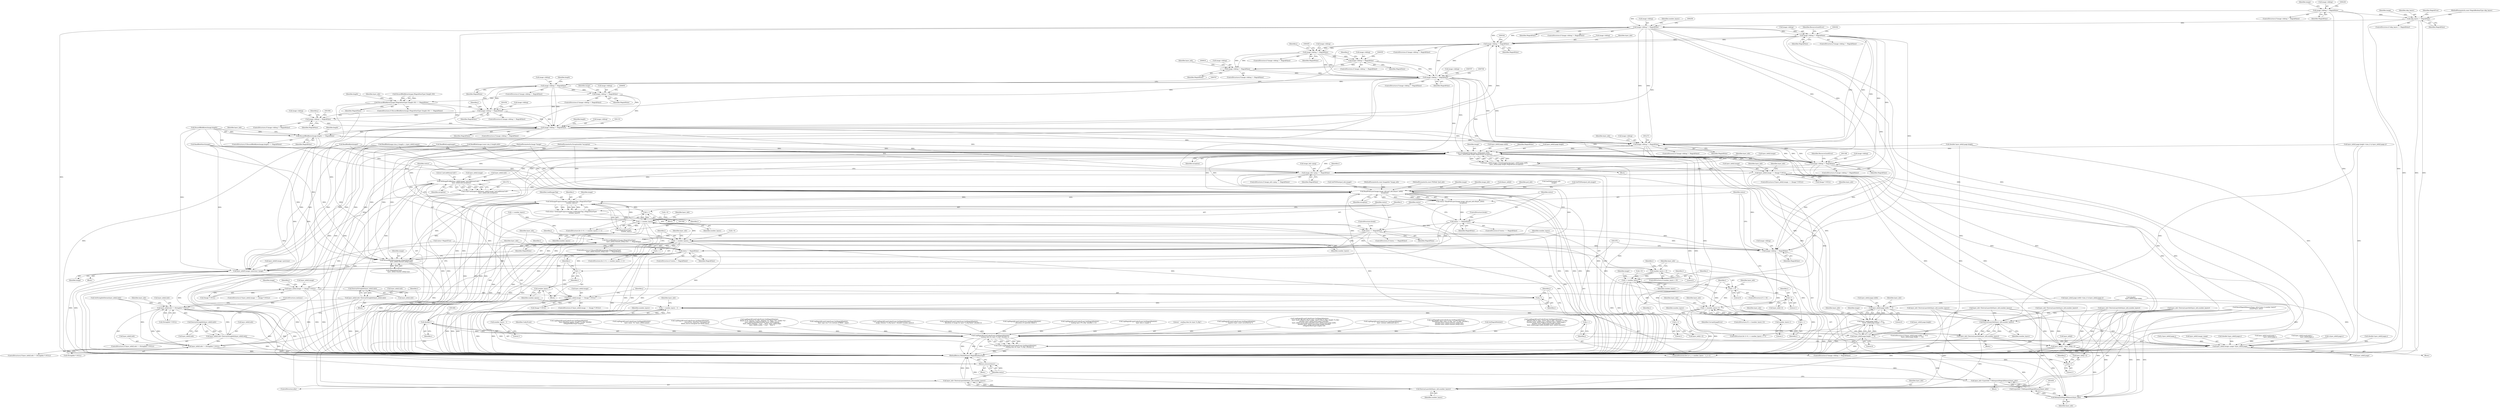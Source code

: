 digraph "0_ImageMagick_d4ec73f866a7c42a2e7f301fcd696e5cb7a7d3ab_1@pointer" {
"1000230" [label="(Call,image->debug != MagickFalse)"];
"1000247" [label="(Call,skip_layers != MagickFalse)"];
"1000253" [label="(Call,image->debug != MagickFalse)"];
"1000296" [label="(Call,image->debug != MagickFalse)"];
"1000338" [label="(Call,image->debug != MagickFalse)"];
"1000449" [label="(Call,image->debug != MagickFalse)"];
"1000549" [label="(Call,image->debug != MagickFalse)"];
"1000610" [label="(Call,image->debug != MagickFalse)"];
"1000701" [label="(Call,image->debug != MagickFalse)"];
"1000761" [label="(Call,image->debug != MagickFalse)"];
"1000949" [label="(Call,image->debug != MagickFalse)"];
"1001012" [label="(Call,DiscardBlobBytes(image,(MagickSizeType) (length-18)) == MagickFalse)"];
"1001048" [label="(Call,image->debug != MagickFalse)"];
"1001088" [label="(Call,image->debug != MagickFalse)"];
"1001145" [label="(Call,image->debug != MagickFalse)"];
"1001179" [label="(Call,DiscardBlobBytes(image,length) == MagickFalse)"];
"1001267" [label="(Call,image->debug != MagickFalse)"];
"1001307" [label="(Call,CloneImage(image,layer_info[i].page.width,\n          layer_info[i].page.height,MagickFalse,exception))"];
"1001247" [label="(Call,layer_info[i].page.width == 0)"];
"1001246" [label="(Call,(layer_info[i].page.width == 0) ||\n              (layer_info[i].page.height == 0))"];
"1001621" [label="(Call,layer_info[i].image->page=layer_info[i].page)"];
"1001256" [label="(Call,layer_info[i].page.height == 0)"];
"1001301" [label="(Call,layer_info[i].image=CloneImage(image,layer_info[i].page.width,\n          layer_info[i].page.height,MagickFalse,exception))"];
"1001326" [label="(Call,layer_info[i].image == (Image *) NULL)"];
"1001375" [label="(Call,SetImageProfile(layer_info[i].image,\"psd:additional-info\",\n              layer_info[i].info,exception))"];
"1001373" [label="(Call,(void) SetImageProfile(layer_info[i].image,\"psd:additional-info\",\n              layer_info[i].info,exception))"];
"1001394" [label="(Call,DestroyStringInfo(layer_info[i].info))"];
"1001388" [label="(Call,layer_info[i].info=DestroyStringInfo(layer_info[i].info))"];
"1001279" [label="(Call,layer_info[i].info != (StringInfo *) NULL)"];
"1001294" [label="(Call,DestroyStringInfo(layer_info[i].info))"];
"1001288" [label="(Call,layer_info[i].info=DestroyStringInfo(layer_info[i].info))"];
"1001363" [label="(Call,layer_info[i].info != (StringInfo *) NULL)"];
"1001418" [label="(Call,layer_info[i].image == (Image *) NULL)"];
"1001532" [label="(Call,layer_info[i].image == (Image *) NULL)"];
"1001488" [label="(Call,ReadPSDLayer(image,image_info,psd_info,&layer_info[i],\n              exception))"];
"1001486" [label="(Call,status=ReadPSDLayer(image,image_info,psd_info,&layer_info[i],\n              exception))"];
"1001498" [label="(Call,status == MagickFalse)"];
"1001512" [label="(Call,status == MagickFalse)"];
"1001443" [label="(Call,DiscardBlobBytes(image,(MagickSizeType)\n                      layer_info[i].channel_info[j].size) == MagickFalse)"];
"1001472" [label="(Call,image->debug != MagickFalse)"];
"1001517" [label="(Call,status != MagickFalse)"];
"1001664" [label="(Return,return(status);)"];
"1001504" [label="(Call,SetImageProgress(image,LoadImagesTag,i,(MagickSizeType)\n              number_layers))"];
"1001414" [label="(Call,i++)"];
"1001411" [label="(Call,i < number_layers)"];
"1001461" [label="(Call,DestroyLayerInfo(layer_info,number_layers))"];
"1001459" [label="(Call,layer_info=DestroyLayerInfo(layer_info,number_layers))"];
"1001553" [label="(Call,layer_info[j] = layer_info[j+1])"];
"1001656" [label="(Call,RelinquishMagickMemory(layer_info))"];
"1001654" [label="(Call,(LayerInfo *) RelinquishMagickMemory(layer_info))"];
"1001652" [label="(Call,layer_info=(LayerInfo *) RelinquishMagickMemory(layer_info))"];
"1001661" [label="(Call,DestroyLayerInfo(layer_info,number_layers))"];
"1001659" [label="(Call,layer_info=DestroyLayerInfo(layer_info,number_layers))"];
"1001483" [label="(Call,(double) i)"];
"1001479" [label="(Call,LogMagickEvent(CoderEvent,GetMagickModule(),\n                \"  reading data for layer %.20g\",(double) i))"];
"1001477" [label="(Call,(void) LogMagickEvent(CoderEvent,GetMagickModule(),\n                \"  reading data for layer %.20g\",(double) i))"];
"1001508" [label="(Call,(MagickSizeType)\n              number_layers)"];
"1001525" [label="(Call,i < number_layers)"];
"1001528" [label="(Call,i++)"];
"1001543" [label="(Call,j=i)"];
"1001546" [label="(Call,j < number_layers - 1)"];
"1001551" [label="(Call,j++)"];
"1001559" [label="(Call,j+1)"];
"1001548" [label="(Call,number_layers - 1)"];
"1001562" [label="(Call,number_layers--)"];
"1001564" [label="(Call,i--)"];
"1001567" [label="(Call,number_layers > 0)"];
"1001575" [label="(Call,i < number_layers)"];
"1001582" [label="(Call,i > 0)"];
"1001596" [label="(Call,i-1)"];
"1001601" [label="(Call,i < (number_layers-1))"];
"1001578" [label="(Call,i++)"];
"1001617" [label="(Call,i+1)"];
"1001603" [label="(Call,number_layers-1)"];
"1001444" [label="(Call,DiscardBlobBytes(image,(MagickSizeType)\n                      layer_info[i].channel_info[j].size))"];
"1001643" [label="(Call,layer_info[0].image->previous=image)"];
"1001502" [label="(Call,status=SetImageProgress(image,LoadImagesTag,i,(MagickSizeType)\n              number_layers))"];
"1001342" [label="(Call,image->debug != MagickFalse)"];
"1001401" [label="(Call,image_info->ping == MagickFalse)"];
"1001505" [label="(Identifier,image)"];
"1001600" [label="(ControlStructure,if (i < (number_layers-1)))"];
"1001610" [label="(Identifier,layer_info)"];
"1001543" [label="(Call,j=i)"];
"1001643" [label="(Call,layer_info[0].image->previous=image)"];
"1000448" [label="(ControlStructure,if (image->debug != MagickFalse))"];
"1001520" [label="(Block,)"];
"1001381" [label="(Literal,\"psd:additional-info\")"];
"1001149" [label="(Identifier,MagickFalse)"];
"1001481" [label="(Call,GetMagickModule())"];
"1001459" [label="(Call,layer_info=DestroyLayerInfo(layer_info,number_layers))"];
"1000614" [label="(Identifier,MagickFalse)"];
"1001301" [label="(Call,layer_info[i].image=CloneImage(image,layer_info[i].page.width,\n          layer_info[i].page.height,MagickFalse,exception))"];
"1000469" [label="(Call,(double) layer_info[i].page.y)"];
"1001047" [label="(ControlStructure,if (image->debug != MagickFalse))"];
"1001346" [label="(Identifier,MagickFalse)"];
"1001405" [label="(Identifier,MagickFalse)"];
"1001415" [label="(Identifier,i)"];
"1001180" [label="(Call,DiscardBlobBytes(image,length))"];
"1000702" [label="(Call,image->debug)"];
"1000300" [label="(Identifier,MagickFalse)"];
"1001308" [label="(Identifier,image)"];
"1000382" [label="(Call,layer_info[i].page.width=(size_t) (x-layer_info[i].page.x))"];
"1001542" [label="(ControlStructure,for (j=i; j < number_layers - 1; j++))"];
"1001087" [label="(ControlStructure,if (image->debug != MagickFalse))"];
"1001389" [label="(Call,layer_info[i].info)"];
"1001387" [label="(Identifier,exception)"];
"1001605" [label="(Literal,1)"];
"1001515" [label="(ControlStructure,break;)"];
"1001474" [label="(Identifier,image)"];
"1000456" [label="(Call,LogMagickEvent(CoderEvent,GetMagickModule(),\n            \"    offset(%.20g,%.20g), size(%.20g,%.20g), channels=%.20g\",\n            (double) layer_info[i].page.x,(double) layer_info[i].page.y,\n            (double) layer_info[i].page.height,(double)\n            layer_info[i].page.width,(double) layer_info[i].channels))"];
"1001629" [label="(Call,layer_info[i].page)"];
"1001479" [label="(Call,LogMagickEvent(CoderEvent,GetMagickModule(),\n                \"  reading data for layer %.20g\",(double) i))"];
"1001480" [label="(Identifier,CoderEvent)"];
"1001243" [label="(Identifier,i)"];
"1001295" [label="(Call,layer_info[i].info)"];
"1000411" [label="(Call,y-layer_info[i].page.y)"];
"1001652" [label="(Call,layer_info=(LayerInfo *) RelinquishMagickMemory(layer_info))"];
"1001598" [label="(Literal,1)"];
"1001282" [label="(Identifier,layer_info)"];
"1001442" [label="(ControlStructure,if (DiscardBlobBytes(image,(MagickSizeType)\n                      layer_info[i].channel_info[j].size) == MagickFalse))"];
"1001239" [label="(Call,i < number_layers)"];
"1000762" [label="(Call,image->debug)"];
"1001089" [label="(Call,image->debug)"];
"1001622" [label="(Call,layer_info[i].image->page)"];
"1001055" [label="(Call,LogMagickEvent(CoderEvent,GetMagickModule(),\n                    \"      layer blending ranges: length=%.20g\",(double)\n                    ((MagickOffsetType) length)))"];
"1001664" [label="(Return,return(status);)"];
"1000773" [label="(Identifier,length)"];
"1000115" [label="(MethodParameterIn,const MagickBooleanType skip_layers)"];
"1000622" [label="(Call,layer_info=DestroyLayerInfo(layer_info,number_layers))"];
"1001266" [label="(ControlStructure,if (image->debug != MagickFalse))"];
"1001666" [label="(MethodReturn,ModuleExport MagickBooleanType)"];
"1001445" [label="(Identifier,image)"];
"1000450" [label="(Call,image->debug)"];
"1001424" [label="(Call,(Image *) NULL)"];
"1001186" [label="(Identifier,layer_info)"];
"1001324" [label="(Identifier,exception)"];
"1000195" [label="(Call,GetPSDSize(psd_info,image))"];
"1001569" [label="(Literal,0)"];
"1000112" [label="(MethodParameterIn,Image *image)"];
"1001326" [label="(Call,layer_info[i].image == (Image *) NULL)"];
"1000218" [label="(Call,ReadBlobShort(image))"];
"1000453" [label="(Identifier,MagickFalse)"];
"1001594" [label="(Call,layer_info[i-1])"];
"1000253" [label="(Call,image->debug != MagickFalse)"];
"1001245" [label="(ControlStructure,if ((layer_info[i].page.width == 0) ||\n              (layer_info[i].page.height == 0)))"];
"1001513" [label="(Identifier,status)"];
"1000460" [label="(Call,(double) layer_info[i].page.x)"];
"1001517" [label="(Call,status != MagickFalse)"];
"1001518" [label="(Identifier,status)"];
"1001473" [label="(Call,image->debug)"];
"1000953" [label="(Identifier,MagickFalse)"];
"1001619" [label="(Literal,1)"];
"1001034" [label="(Identifier,length)"];
"1001304" [label="(Identifier,layer_info)"];
"1000760" [label="(ControlStructure,if (image->debug != MagickFalse))"];
"1000517" [label="(Identifier,j)"];
"1001279" [label="(Call,layer_info[i].info != (StringInfo *) NULL)"];
"1001271" [label="(Identifier,MagickFalse)"];
"1001430" [label="(Identifier,j)"];
"1001601" [label="(Call,i < (number_layers-1))"];
"1001023" [label="(Identifier,layer_info)"];
"1000113" [label="(MethodParameterIn,const ImageInfo *image_info)"];
"1000114" [label="(MethodParameterIn,const PSDInfo *psd_info)"];
"1001644" [label="(Call,layer_info[0].image->previous)"];
"1001288" [label="(Call,layer_info[i].info=DestroyStringInfo(layer_info[i].info))"];
"1001522" [label="(Call,i=0)"];
"1001656" [label="(Call,RelinquishMagickMemory(layer_info))"];
"1001285" [label="(Call,(StringInfo *) NULL)"];
"1001568" [label="(Identifier,number_layers)"];
"1000505" [label="(Identifier,j)"];
"1001577" [label="(Identifier,number_layers)"];
"1001221" [label="(Call,GetStringInfoDatum(layer_info[i].info))"];
"1001369" [label="(Call,(StringInfo *) NULL)"];
"1001575" [label="(Call,i < number_layers)"];
"1001658" [label="(ControlStructure,else)"];
"1000611" [label="(Call,image->debug)"];
"1001531" [label="(ControlStructure,if (layer_info[i].image == (Image *) NULL))"];
"1001463" [label="(Identifier,number_layers)"];
"1001654" [label="(Call,(LayerInfo *) RelinquishMagickMemory(layer_info))"];
"1000257" [label="(Identifier,MagickFalse)"];
"1001197" [label="(Identifier,length)"];
"1001309" [label="(Call,layer_info[i].page.width)"];
"1001152" [label="(Call,LogMagickEvent(CoderEvent,GetMagickModule(),\n                \"      layer name: %s\",layer_info[i].name))"];
"1000931" [label="(Call,layer_info[i].mask.page.x-\n                      layer_info[i].page.x)"];
"1001597" [label="(Identifier,i)"];
"1000229" [label="(ControlStructure,if (image->debug != MagickFalse))"];
"1001291" [label="(Identifier,layer_info)"];
"1001458" [label="(Block,)"];
"1001567" [label="(Call,number_layers > 0)"];
"1000254" [label="(Call,image->debug)"];
"1000550" [label="(Call,image->debug)"];
"1001504" [label="(Call,SetImageProgress(image,LoadImagesTag,i,(MagickSizeType)\n              number_layers))"];
"1001602" [label="(Identifier,i)"];
"1001511" [label="(ControlStructure,if (status == MagickFalse))"];
"1001049" [label="(Call,image->debug)"];
"1001440" [label="(Identifier,j)"];
"1001618" [label="(Identifier,i)"];
"1001541" [label="(Block,)"];
"1001584" [label="(Literal,0)"];
"1001483" [label="(Call,(double) i)"];
"1001498" [label="(Call,status == MagickFalse)"];
"1000549" [label="(Call,image->debug != MagickFalse)"];
"1001095" [label="(Call,LogMagickEvent(CoderEvent,GetMagickModule(),\n                      \"        source(%x), dest(%x)\",(unsigned int)\n                      blend_source,(unsigned int) blend_dest))"];
"1000449" [label="(Call,image->debug != MagickFalse)"];
"1001563" [label="(Identifier,number_layers)"];
"1001092" [label="(Identifier,MagickFalse)"];
"1001124" [label="(Call,ReadBlob(image,(size_t) length++,layer_info[i].name))"];
"1001506" [label="(Identifier,LoadImagesTag)"];
"1001657" [label="(Identifier,layer_info)"];
"1001486" [label="(Call,status=ReadPSDLayer(image,image_info,psd_info,&layer_info[i],\n              exception))"];
"1001472" [label="(Call,image->debug != MagickFalse)"];
"1001229" [label="(Call,ReadBlob(image,(const size_t) length,info))"];
"1000904" [label="(Call,layer_info[i].mask.page.y-\n                      layer_info[i].page.y)"];
"1001562" [label="(Call,number_layers--)"];
"1001337" [label="(Identifier,layer_info)"];
"1001179" [label="(Call,DiscardBlobBytes(image,length) == MagickFalse)"];
"1001014" [label="(Identifier,image)"];
"1001323" [label="(Identifier,MagickFalse)"];
"1001289" [label="(Call,layer_info[i].info)"];
"1001477" [label="(Call,(void) LogMagickEvent(CoderEvent,GetMagickModule(),\n                \"  reading data for layer %.20g\",(double) i))"];
"1000117" [label="(Block,)"];
"1001366" [label="(Identifier,layer_info)"];
"1000295" [label="(ControlStructure,if (image->debug != MagickFalse))"];
"1001364" [label="(Call,layer_info[i].info)"];
"1000201" [label="(Call,status=MagickTrue)"];
"1000708" [label="(Call,LogMagickEvent(CoderEvent,GetMagickModule(),\n            \"   blend=%.4s, opacity=%.20g, clipping=%s, flags=%d, visible=%s\",\n            layer_info[i].blendkey,(double) layer_info[i].opacity,\n            layer_info[i].clipping ? \"true\" : \"false\",layer_info[i].flags,\n            layer_info[i].visible ? \"true\" : \"false\"))"];
"1001510" [label="(Identifier,number_layers)"];
"1001503" [label="(Identifier,status)"];
"1000296" [label="(Call,image->debug != MagickFalse)"];
"1001571" [label="(ControlStructure,for (i=0; i < number_layers; i++))"];
"1001418" [label="(Call,layer_info[i].image == (Image *) NULL)"];
"1001621" [label="(Call,layer_info[i].image->page=layer_info[i].page)"];
"1001461" [label="(Call,DestroyLayerInfo(layer_info,number_layers))"];
"1001489" [label="(Identifier,image)"];
"1001247" [label="(Call,layer_info[i].page.width == 0)"];
"1001413" [label="(Identifier,number_layers)"];
"1001111" [label="(Call,ReadBlobByte(image))"];
"1001548" [label="(Call,number_layers - 1)"];
"1001066" [label="(Identifier,j)"];
"1001496" [label="(Identifier,exception)"];
"1001651" [label="(Identifier,image)"];
"1000751" [label="(Call,ReadBlobLong(image))"];
"1001411" [label="(Call,i < number_layers)"];
"1001329" [label="(Identifier,layer_info)"];
"1001419" [label="(Call,layer_info[i].image)"];
"1001391" [label="(Identifier,layer_info)"];
"1001446" [label="(Call,(MagickSizeType)\n                      layer_info[i].channel_info[j].size)"];
"1001465" [label="(Identifier,CorruptImageError)"];
"1001499" [label="(Identifier,status)"];
"1001011" [label="(ControlStructure,if (DiscardBlobBytes(image,(MagickSizeType) (length-18)) == MagickFalse))"];
"1001020" [label="(Identifier,MagickFalse)"];
"1001416" [label="(Block,)"];
"1001553" [label="(Call,layer_info[j] = layer_info[j+1])"];
"1000252" [label="(ControlStructure,if (image->debug != MagickFalse))"];
"1001048" [label="(Call,image->debug != MagickFalse)"];
"1001074" [label="(Identifier,j)"];
"1001661" [label="(Call,DestroyLayerInfo(layer_info,number_layers))"];
"1000610" [label="(Call,image->debug != MagickFalse)"];
"1001022" [label="(Call,layer_info=DestroyLayerInfo(layer_info,number_layers))"];
"1000255" [label="(Identifier,image)"];
"1001519" [label="(Identifier,MagickFalse)"];
"1000249" [label="(Identifier,MagickFalse)"];
"1000478" [label="(Call,(double) layer_info[i].page.height)"];
"1000392" [label="(Call,x-layer_info[i].page.x)"];
"1001341" [label="(ControlStructure,if (image->debug != MagickFalse))"];
"1001555" [label="(Identifier,layer_info)"];
"1000297" [label="(Call,image->debug)"];
"1001185" [label="(Call,layer_info=DestroyLayerInfo(layer_info,number_layers))"];
"1001604" [label="(Identifier,number_layers)"];
"1001388" [label="(Call,layer_info[i].info=DestroyStringInfo(layer_info[i].info))"];
"1001579" [label="(Identifier,i)"];
"1001617" [label="(Call,i+1)"];
"1001412" [label="(Identifier,i)"];
"1001443" [label="(Call,DiscardBlobBytes(image,(MagickSizeType)\n                      layer_info[i].channel_info[j].size) == MagickFalse)"];
"1000230" [label="(Call,image->debug != MagickFalse)"];
"1001516" [label="(ControlStructure,if (status != MagickFalse))"];
"1001395" [label="(Call,layer_info[i].info)"];
"1001400" [label="(ControlStructure,if (image_info->ping == MagickFalse))"];
"1001471" [label="(ControlStructure,if (image->debug != MagickFalse))"];
"1001559" [label="(Call,j+1)"];
"1001615" [label="(Call,layer_info[i+1])"];
"1001625" [label="(Identifier,layer_info)"];
"1001409" [label="(Identifier,i)"];
"1000243" [label="(Identifier,image)"];
"1001264" [label="(Literal,0)"];
"1001551" [label="(Call,j++)"];
"1001376" [label="(Call,layer_info[i].image)"];
"1001583" [label="(Identifier,i)"];
"1000339" [label="(Call,image->debug)"];
"1001507" [label="(Identifier,i)"];
"1001327" [label="(Call,layer_info[i].image)"];
"1000761" [label="(Call,image->debug != MagickFalse)"];
"1001533" [label="(Call,layer_info[i].image)"];
"1000617" [label="(Call,LogMagickEvent(CoderEvent,GetMagickModule(),\n                \"  layer type was %.4s instead of 8BIM\", type))"];
"1001528" [label="(Call,i++)"];
"1000260" [label="(Call,LogMagickEvent(CoderEvent,GetMagickModule(),\n          \"  image contains %.20g layers\",(double) number_layers))"];
"1001362" [label="(ControlStructure,if (layer_info[i].info != (StringInfo *) NULL))"];
"1001307" [label="(Call,CloneImage(image,layer_info[i].page.width,\n          layer_info[i].page.height,MagickFalse,exception))"];
"1001580" [label="(Block,)"];
"1001529" [label="(Identifier,i)"];
"1001401" [label="(Call,image_info->ping == MagickFalse)"];
"1001373" [label="(Call,(void) SetImageProfile(layer_info[i].image,\"psd:additional-info\",\n              layer_info[i].info,exception))"];
"1001549" [label="(Identifier,number_layers)"];
"1001460" [label="(Identifier,layer_info)"];
"1001300" [label="(ControlStructure,continue;)"];
"1000342" [label="(Identifier,MagickFalse)"];
"1000231" [label="(Call,image->debug)"];
"1000948" [label="(ControlStructure,if (image->debug != MagickFalse))"];
"1001490" [label="(Identifier,image_info)"];
"1001255" [label="(Literal,0)"];
"1001554" [label="(Call,layer_info[j])"];
"1001492" [label="(Call,&layer_info[i])"];
"1000609" [label="(ControlStructure,if (image->debug != MagickFalse))"];
"1001491" [label="(Identifier,psd_info)"];
"1001573" [label="(Identifier,i)"];
"1001538" [label="(Call,(Image *) NULL)"];
"1000553" [label="(Identifier,MagickFalse)"];
"1001550" [label="(Literal,1)"];
"1000545" [label="(Call,GetPSDSize(psd_info,\n            image))"];
"1001547" [label="(Identifier,j)"];
"1001659" [label="(Call,layer_info=DestroyLayerInfo(layer_info,number_layers))"];
"1001532" [label="(Call,layer_info[i].image == (Image *) NULL)"];
"1001402" [label="(Call,image_info->ping)"];
"1001497" [label="(ControlStructure,if (status == MagickFalse))"];
"1001444" [label="(Call,DiscardBlobBytes(image,(MagickSizeType)\n                      layer_info[i].channel_info[j].size))"];
"1001164" [label="(Identifier,length)"];
"1001576" [label="(Identifier,i)"];
"1001294" [label="(Call,DestroyStringInfo(layer_info[i].info))"];
"1001336" [label="(Call,layer_info=DestroyLayerInfo(layer_info,number_layers))"];
"1000248" [label="(Identifier,skip_layers)"];
"1001183" [label="(Identifier,MagickFalse)"];
"1001603" [label="(Call,number_layers-1)"];
"1000269" [label="(Identifier,number_layers)"];
"1001570" [label="(Block,)"];
"1000765" [label="(Identifier,MagickFalse)"];
"1000623" [label="(Identifier,layer_info)"];
"1001280" [label="(Call,layer_info[i].info)"];
"1001417" [label="(ControlStructure,if (layer_info[i].image == (Image *) NULL))"];
"1001414" [label="(Call,i++)"];
"1000701" [label="(Call,image->debug != MagickFalse)"];
"1001178" [label="(ControlStructure,if (DiscardBlobBytes(image,length) == MagickFalse))"];
"1001560" [label="(Identifier,j)"];
"1001508" [label="(Call,(MagickSizeType)\n              number_layers)"];
"1001349" [label="(Call,LogMagickEvent(CoderEvent,GetMagickModule(),\n                \"  allocation of image for layer %.20g failed\",(double) i))"];
"1001564" [label="(Call,i--)"];
"1000308" [label="(Identifier,ResourceLimitError)"];
"1000548" [label="(ControlStructure,if (image->debug != MagickFalse))"];
"1001316" [label="(Call,layer_info[i].page.height)"];
"1001572" [label="(Call,i=0)"];
"1001552" [label="(Identifier,j)"];
"1001525" [label="(Call,i < number_layers)"];
"1001557" [label="(Call,layer_info[j+1])"];
"1001278" [label="(ControlStructure,if (layer_info[i].info != (StringInfo *) NULL))"];
"1001565" [label="(Identifier,i)"];
"1000116" [label="(MethodParameterIn,ExceptionInfo *exception)"];
"1001363" [label="(Call,layer_info[i].info != (StringInfo *) NULL)"];
"1000303" [label="(Call,LogMagickEvent(CoderEvent,GetMagickModule(),\n              \"  allocation of LayerInfo failed\"))"];
"1000950" [label="(Call,image->debug)"];
"1001527" [label="(Identifier,number_layers)"];
"1000437" [label="(Call,layer_info=DestroyLayerInfo(layer_info,number_layers))"];
"1001500" [label="(Identifier,MagickFalse)"];
"1001636" [label="(Identifier,image)"];
"1001589" [label="(Identifier,layer_info)"];
"1000345" [label="(Call,LogMagickEvent(CoderEvent,GetMagickModule(),\n            \"  reading layer #%.20g\",(double) i+1))"];
"1001274" [label="(Call,LogMagickEvent(CoderEvent,GetMagickModule(),\n                \"      layer data is empty\"))"];
"1001257" [label="(Call,layer_info[i].page.height)"];
"1001665" [label="(Identifier,status)"];
"1001582" [label="(Call,i > 0)"];
"1000487" [label="(Call,(double)\n            layer_info[i].page.width)"];
"1001523" [label="(Identifier,i)"];
"1001581" [label="(ControlStructure,if (i > 0))"];
"1001372" [label="(Block,)"];
"1001248" [label="(Call,layer_info[i].page.width)"];
"1001012" [label="(Call,DiscardBlobBytes(image,(MagickSizeType) (length-18)) == MagickFalse)"];
"1001342" [label="(Call,image->debug != MagickFalse)"];
"1001662" [label="(Identifier,layer_info)"];
"1001144" [label="(ControlStructure,if (image->debug != MagickFalse))"];
"1001535" [label="(Identifier,layer_info)"];
"1001407" [label="(ControlStructure,for (i=0; i < number_layers; i++))"];
"1001653" [label="(Identifier,layer_info)"];
"1001561" [label="(Literal,1)"];
"1001546" [label="(Call,j < number_layers - 1)"];
"1001462" [label="(Identifier,layer_info)"];
"1001521" [label="(ControlStructure,for (i=0; i < number_layers; i++))"];
"1001512" [label="(Call,status == MagickFalse)"];
"1001457" [label="(Identifier,MagickFalse)"];
"1001578" [label="(Call,i++)"];
"1001408" [label="(Call,i=0)"];
"1001596" [label="(Call,i-1)"];
"1001487" [label="(Identifier,status)"];
"1001482" [label="(Literal,\"  reading data for layer %.20g\")"];
"1001660" [label="(Identifier,layer_info)"];
"1001325" [label="(ControlStructure,if (layer_info[i].image == (Image *) NULL))"];
"1001544" [label="(Identifier,j)"];
"1000237" [label="(Call,LogMagickEvent(CoderEvent,GetMagickModule(),\n              \"  negative layer count corrected for\"))"];
"1001246" [label="(Call,(layer_info[i].page.width == 0) ||\n              (layer_info[i].page.height == 0))"];
"1001343" [label="(Call,image->debug)"];
"1001488" [label="(Call,ReadPSDLayer(image,image_info,psd_info,&layer_info[i],\n              exception))"];
"1000251" [label="(Identifier,MagickTrue)"];
"1000949" [label="(Call,image->debug != MagickFalse)"];
"1000401" [label="(Call,layer_info[i].page.height=(size_t) (y-layer_info[i].page.y))"];
"1001256" [label="(Call,layer_info[i].page.height == 0)"];
"1000128" [label="(Call,GetPSDSize(psd_info,image))"];
"1000315" [label="(Call,ResetMagickMemory(layer_info,0,(size_t) number_layers*\n        sizeof(*layer_info)))"];
"1001526" [label="(Identifier,i)"];
"1000247" [label="(Call,skip_layers != MagickFalse)"];
"1001663" [label="(Identifier,number_layers)"];
"1000358" [label="(Identifier,layer_info)"];
"1000338" [label="(Call,image->debug != MagickFalse)"];
"1001302" [label="(Call,layer_info[i].image)"];
"1000956" [label="(Call,LogMagickEvent(CoderEvent,GetMagickModule(),\n                    \"      layer mask: offset(%.20g,%.20g), size(%.20g,%.20g), length=%.20g\",\n                    (double) layer_info[i].mask.page.x,(double) \n                    layer_info[i].mask.page.y,(double) layer_info[i].mask.page.width,\n                    (double) layer_info[i].mask.page.height,(double)\n                    ((MagickOffsetType) length)-18))"];
"1001382" [label="(Call,layer_info[i].info)"];
"1001332" [label="(Call,(Image *) NULL)"];
"1001146" [label="(Call,image->debug)"];
"1001485" [label="(Identifier,i)"];
"1000700" [label="(ControlStructure,if (image->debug != MagickFalse))"];
"1001357" [label="(Identifier,ResourceLimitError)"];
"1000234" [label="(Identifier,MagickFalse)"];
"1000246" [label="(ControlStructure,if (skip_layers != MagickFalse))"];
"1001375" [label="(Call,SetImageProfile(layer_info[i].image,\"psd:additional-info\",\n              layer_info[i].info,exception))"];
"1000705" [label="(Identifier,MagickFalse)"];
"1001269" [label="(Identifier,image)"];
"1000768" [label="(Call,LogMagickEvent(CoderEvent,GetMagickModule(),\n                \"    layer contains additional info\"))"];
"1001394" [label="(Call,DestroyStringInfo(layer_info[i].info))"];
"1001260" [label="(Identifier,layer_info)"];
"1001013" [label="(Call,DiscardBlobBytes(image,(MagickSizeType) (length-18)))"];
"1001052" [label="(Identifier,MagickFalse)"];
"1000556" [label="(Call,LogMagickEvent(CoderEvent,GetMagickModule(),\n              \"    channel[%.20g]: type=%.20g, size=%.20g\",(double) j,\n              (double) layer_info[i].channel_info[j].type,\n              (double) layer_info[i].channel_info[j].size))"];
"1001088" [label="(Call,image->debug != MagickFalse)"];
"1001268" [label="(Call,image->debug)"];
"1001421" [label="(Identifier,layer_info)"];
"1001545" [label="(Identifier,i)"];
"1001267" [label="(Call,image->debug != MagickFalse)"];
"1000337" [label="(ControlStructure,if (image->debug != MagickFalse))"];
"1001501" [label="(ControlStructure,break;)"];
"1001145" [label="(Call,image->debug != MagickFalse)"];
"1001502" [label="(Call,status=SetImageProgress(image,LoadImagesTag,i,(MagickSizeType)\n              number_layers))"];
"1001514" [label="(Identifier,MagickFalse)"];
"1001566" [label="(ControlStructure,if (number_layers > 0))"];
"1001244" [label="(Block,)"];
"1001476" [label="(Identifier,MagickFalse)"];
"1000230" -> "1000229"  [label="AST: "];
"1000230" -> "1000234"  [label="CFG: "];
"1000231" -> "1000230"  [label="AST: "];
"1000234" -> "1000230"  [label="AST: "];
"1000236" -> "1000230"  [label="CFG: "];
"1000243" -> "1000230"  [label="CFG: "];
"1000230" -> "1001666"  [label="DDG: "];
"1000230" -> "1001666"  [label="DDG: "];
"1000230" -> "1000247"  [label="DDG: "];
"1000230" -> "1000253"  [label="DDG: "];
"1000247" -> "1000246"  [label="AST: "];
"1000247" -> "1000249"  [label="CFG: "];
"1000248" -> "1000247"  [label="AST: "];
"1000249" -> "1000247"  [label="AST: "];
"1000251" -> "1000247"  [label="CFG: "];
"1000255" -> "1000247"  [label="CFG: "];
"1000247" -> "1001666"  [label="DDG: "];
"1000247" -> "1001666"  [label="DDG: "];
"1000247" -> "1001666"  [label="DDG: "];
"1000115" -> "1000247"  [label="DDG: "];
"1000247" -> "1000253"  [label="DDG: "];
"1000253" -> "1000252"  [label="AST: "];
"1000253" -> "1000257"  [label="CFG: "];
"1000254" -> "1000253"  [label="AST: "];
"1000257" -> "1000253"  [label="AST: "];
"1000259" -> "1000253"  [label="CFG: "];
"1000269" -> "1000253"  [label="CFG: "];
"1000253" -> "1001666"  [label="DDG: "];
"1000253" -> "1001666"  [label="DDG: "];
"1000253" -> "1000296"  [label="DDG: "];
"1000253" -> "1000296"  [label="DDG: "];
"1000253" -> "1000338"  [label="DDG: "];
"1000253" -> "1000338"  [label="DDG: "];
"1000253" -> "1001267"  [label="DDG: "];
"1000253" -> "1001267"  [label="DDG: "];
"1000253" -> "1001307"  [label="DDG: "];
"1000253" -> "1001342"  [label="DDG: "];
"1000253" -> "1001401"  [label="DDG: "];
"1000253" -> "1001472"  [label="DDG: "];
"1000296" -> "1000295"  [label="AST: "];
"1000296" -> "1000300"  [label="CFG: "];
"1000297" -> "1000296"  [label="AST: "];
"1000300" -> "1000296"  [label="AST: "];
"1000302" -> "1000296"  [label="CFG: "];
"1000308" -> "1000296"  [label="CFG: "];
"1000296" -> "1001666"  [label="DDG: "];
"1000296" -> "1001666"  [label="DDG: "];
"1000296" -> "1000338"  [label="DDG: "];
"1000296" -> "1000338"  [label="DDG: "];
"1000296" -> "1001267"  [label="DDG: "];
"1000296" -> "1001267"  [label="DDG: "];
"1000296" -> "1001307"  [label="DDG: "];
"1000296" -> "1001342"  [label="DDG: "];
"1000296" -> "1001401"  [label="DDG: "];
"1000296" -> "1001472"  [label="DDG: "];
"1000338" -> "1000337"  [label="AST: "];
"1000338" -> "1000342"  [label="CFG: "];
"1000339" -> "1000338"  [label="AST: "];
"1000342" -> "1000338"  [label="AST: "];
"1000344" -> "1000338"  [label="CFG: "];
"1000358" -> "1000338"  [label="CFG: "];
"1001145" -> "1000338"  [label="DDG: "];
"1001145" -> "1000338"  [label="DDG: "];
"1000701" -> "1000338"  [label="DDG: "];
"1000701" -> "1000338"  [label="DDG: "];
"1001179" -> "1000338"  [label="DDG: "];
"1000338" -> "1000449"  [label="DDG: "];
"1000338" -> "1000449"  [label="DDG: "];
"1000449" -> "1000448"  [label="AST: "];
"1000449" -> "1000453"  [label="CFG: "];
"1000450" -> "1000449"  [label="AST: "];
"1000453" -> "1000449"  [label="AST: "];
"1000455" -> "1000449"  [label="CFG: "];
"1000505" -> "1000449"  [label="CFG: "];
"1000449" -> "1000549"  [label="DDG: "];
"1000449" -> "1000549"  [label="DDG: "];
"1000449" -> "1000610"  [label="DDG: "];
"1000449" -> "1000610"  [label="DDG: "];
"1000449" -> "1000701"  [label="DDG: "];
"1000449" -> "1000701"  [label="DDG: "];
"1000549" -> "1000548"  [label="AST: "];
"1000549" -> "1000553"  [label="CFG: "];
"1000550" -> "1000549"  [label="AST: "];
"1000553" -> "1000549"  [label="AST: "];
"1000555" -> "1000549"  [label="CFG: "];
"1000517" -> "1000549"  [label="CFG: "];
"1000549" -> "1000610"  [label="DDG: "];
"1000549" -> "1000610"  [label="DDG: "];
"1000549" -> "1000701"  [label="DDG: "];
"1000549" -> "1000701"  [label="DDG: "];
"1000610" -> "1000609"  [label="AST: "];
"1000610" -> "1000614"  [label="CFG: "];
"1000611" -> "1000610"  [label="AST: "];
"1000614" -> "1000610"  [label="AST: "];
"1000616" -> "1000610"  [label="CFG: "];
"1000623" -> "1000610"  [label="CFG: "];
"1000610" -> "1000701"  [label="DDG: "];
"1000610" -> "1000701"  [label="DDG: "];
"1000701" -> "1000700"  [label="AST: "];
"1000701" -> "1000705"  [label="CFG: "];
"1000702" -> "1000701"  [label="AST: "];
"1000705" -> "1000701"  [label="AST: "];
"1000707" -> "1000701"  [label="CFG: "];
"1000746" -> "1000701"  [label="CFG: "];
"1000701" -> "1001666"  [label="DDG: "];
"1000701" -> "1001666"  [label="DDG: "];
"1000701" -> "1000761"  [label="DDG: "];
"1000701" -> "1000761"  [label="DDG: "];
"1000701" -> "1001267"  [label="DDG: "];
"1000701" -> "1001267"  [label="DDG: "];
"1000701" -> "1001307"  [label="DDG: "];
"1000701" -> "1001342"  [label="DDG: "];
"1000701" -> "1001401"  [label="DDG: "];
"1000701" -> "1001472"  [label="DDG: "];
"1000761" -> "1000760"  [label="AST: "];
"1000761" -> "1000765"  [label="CFG: "];
"1000762" -> "1000761"  [label="AST: "];
"1000765" -> "1000761"  [label="AST: "];
"1000767" -> "1000761"  [label="CFG: "];
"1000773" -> "1000761"  [label="CFG: "];
"1000761" -> "1000949"  [label="DDG: "];
"1000761" -> "1000949"  [label="DDG: "];
"1000761" -> "1001048"  [label="DDG: "];
"1000761" -> "1001048"  [label="DDG: "];
"1000761" -> "1001145"  [label="DDG: "];
"1000761" -> "1001145"  [label="DDG: "];
"1000949" -> "1000948"  [label="AST: "];
"1000949" -> "1000953"  [label="CFG: "];
"1000950" -> "1000949"  [label="AST: "];
"1000953" -> "1000949"  [label="AST: "];
"1000955" -> "1000949"  [label="CFG: "];
"1001014" -> "1000949"  [label="CFG: "];
"1000949" -> "1001012"  [label="DDG: "];
"1000949" -> "1001048"  [label="DDG: "];
"1000949" -> "1001145"  [label="DDG: "];
"1001012" -> "1001011"  [label="AST: "];
"1001012" -> "1001020"  [label="CFG: "];
"1001013" -> "1001012"  [label="AST: "];
"1001020" -> "1001012"  [label="AST: "];
"1001023" -> "1001012"  [label="CFG: "];
"1001034" -> "1001012"  [label="CFG: "];
"1001012" -> "1001666"  [label="DDG: "];
"1001012" -> "1001666"  [label="DDG: "];
"1001013" -> "1001012"  [label="DDG: "];
"1001013" -> "1001012"  [label="DDG: "];
"1001012" -> "1001048"  [label="DDG: "];
"1001012" -> "1001145"  [label="DDG: "];
"1001048" -> "1001047"  [label="AST: "];
"1001048" -> "1001052"  [label="CFG: "];
"1001049" -> "1001048"  [label="AST: "];
"1001052" -> "1001048"  [label="AST: "];
"1001054" -> "1001048"  [label="CFG: "];
"1001066" -> "1001048"  [label="CFG: "];
"1001048" -> "1001088"  [label="DDG: "];
"1001048" -> "1001088"  [label="DDG: "];
"1001048" -> "1001145"  [label="DDG: "];
"1001048" -> "1001145"  [label="DDG: "];
"1001088" -> "1001087"  [label="AST: "];
"1001088" -> "1001092"  [label="CFG: "];
"1001089" -> "1001088"  [label="AST: "];
"1001092" -> "1001088"  [label="AST: "];
"1001094" -> "1001088"  [label="CFG: "];
"1001074" -> "1001088"  [label="CFG: "];
"1001088" -> "1001145"  [label="DDG: "];
"1001088" -> "1001145"  [label="DDG: "];
"1001145" -> "1001144"  [label="AST: "];
"1001145" -> "1001149"  [label="CFG: "];
"1001146" -> "1001145"  [label="AST: "];
"1001149" -> "1001145"  [label="AST: "];
"1001151" -> "1001145"  [label="CFG: "];
"1001164" -> "1001145"  [label="CFG: "];
"1001145" -> "1001666"  [label="DDG: "];
"1001145" -> "1001666"  [label="DDG: "];
"1001145" -> "1001179"  [label="DDG: "];
"1001145" -> "1001267"  [label="DDG: "];
"1001145" -> "1001267"  [label="DDG: "];
"1001145" -> "1001307"  [label="DDG: "];
"1001145" -> "1001342"  [label="DDG: "];
"1001145" -> "1001401"  [label="DDG: "];
"1001145" -> "1001472"  [label="DDG: "];
"1001179" -> "1001178"  [label="AST: "];
"1001179" -> "1001183"  [label="CFG: "];
"1001180" -> "1001179"  [label="AST: "];
"1001183" -> "1001179"  [label="AST: "];
"1001186" -> "1001179"  [label="CFG: "];
"1001197" -> "1001179"  [label="CFG: "];
"1001179" -> "1001666"  [label="DDG: "];
"1001179" -> "1001666"  [label="DDG: "];
"1001180" -> "1001179"  [label="DDG: "];
"1001180" -> "1001179"  [label="DDG: "];
"1001179" -> "1001267"  [label="DDG: "];
"1001179" -> "1001307"  [label="DDG: "];
"1001179" -> "1001401"  [label="DDG: "];
"1001267" -> "1001266"  [label="AST: "];
"1001267" -> "1001271"  [label="CFG: "];
"1001268" -> "1001267"  [label="AST: "];
"1001271" -> "1001267"  [label="AST: "];
"1001273" -> "1001267"  [label="CFG: "];
"1001282" -> "1001267"  [label="CFG: "];
"1001267" -> "1001666"  [label="DDG: "];
"1001267" -> "1001666"  [label="DDG: "];
"1001342" -> "1001267"  [label="DDG: "];
"1001342" -> "1001267"  [label="DDG: "];
"1001307" -> "1001267"  [label="DDG: "];
"1001267" -> "1001307"  [label="DDG: "];
"1001267" -> "1001342"  [label="DDG: "];
"1001267" -> "1001401"  [label="DDG: "];
"1001267" -> "1001472"  [label="DDG: "];
"1001307" -> "1001301"  [label="AST: "];
"1001307" -> "1001324"  [label="CFG: "];
"1001308" -> "1001307"  [label="AST: "];
"1001309" -> "1001307"  [label="AST: "];
"1001316" -> "1001307"  [label="AST: "];
"1001323" -> "1001307"  [label="AST: "];
"1001324" -> "1001307"  [label="AST: "];
"1001301" -> "1001307"  [label="CFG: "];
"1001307" -> "1001666"  [label="DDG: "];
"1001307" -> "1001666"  [label="DDG: "];
"1001307" -> "1001666"  [label="DDG: "];
"1001307" -> "1001666"  [label="DDG: "];
"1001307" -> "1001247"  [label="DDG: "];
"1001307" -> "1001256"  [label="DDG: "];
"1001307" -> "1001301"  [label="DDG: "];
"1001307" -> "1001301"  [label="DDG: "];
"1001307" -> "1001301"  [label="DDG: "];
"1001307" -> "1001301"  [label="DDG: "];
"1001307" -> "1001301"  [label="DDG: "];
"1000218" -> "1001307"  [label="DDG: "];
"1001229" -> "1001307"  [label="DDG: "];
"1000751" -> "1001307"  [label="DDG: "];
"1001124" -> "1001307"  [label="DDG: "];
"1001111" -> "1001307"  [label="DDG: "];
"1001180" -> "1001307"  [label="DDG: "];
"1000112" -> "1001307"  [label="DDG: "];
"1001247" -> "1001307"  [label="DDG: "];
"1001256" -> "1001307"  [label="DDG: "];
"1000401" -> "1001307"  [label="DDG: "];
"1000478" -> "1001307"  [label="DDG: "];
"1001342" -> "1001307"  [label="DDG: "];
"1001375" -> "1001307"  [label="DDG: "];
"1000116" -> "1001307"  [label="DDG: "];
"1001307" -> "1001342"  [label="DDG: "];
"1001307" -> "1001375"  [label="DDG: "];
"1001307" -> "1001401"  [label="DDG: "];
"1001307" -> "1001444"  [label="DDG: "];
"1001307" -> "1001488"  [label="DDG: "];
"1001307" -> "1001488"  [label="DDG: "];
"1001307" -> "1001621"  [label="DDG: "];
"1001307" -> "1001621"  [label="DDG: "];
"1001307" -> "1001643"  [label="DDG: "];
"1001247" -> "1001246"  [label="AST: "];
"1001247" -> "1001255"  [label="CFG: "];
"1001248" -> "1001247"  [label="AST: "];
"1001255" -> "1001247"  [label="AST: "];
"1001260" -> "1001247"  [label="CFG: "];
"1001246" -> "1001247"  [label="CFG: "];
"1001247" -> "1001666"  [label="DDG: "];
"1001247" -> "1001246"  [label="DDG: "];
"1001247" -> "1001246"  [label="DDG: "];
"1000382" -> "1001247"  [label="DDG: "];
"1000487" -> "1001247"  [label="DDG: "];
"1001247" -> "1001621"  [label="DDG: "];
"1001246" -> "1001245"  [label="AST: "];
"1001246" -> "1001256"  [label="CFG: "];
"1001256" -> "1001246"  [label="AST: "];
"1001269" -> "1001246"  [label="CFG: "];
"1001304" -> "1001246"  [label="CFG: "];
"1001246" -> "1001666"  [label="DDG: "];
"1001246" -> "1001666"  [label="DDG: "];
"1001246" -> "1001666"  [label="DDG: "];
"1001256" -> "1001246"  [label="DDG: "];
"1001256" -> "1001246"  [label="DDG: "];
"1001621" -> "1001580"  [label="AST: "];
"1001621" -> "1001629"  [label="CFG: "];
"1001622" -> "1001621"  [label="AST: "];
"1001629" -> "1001621"  [label="AST: "];
"1001579" -> "1001621"  [label="CFG: "];
"1001621" -> "1001666"  [label="DDG: "];
"1001621" -> "1001666"  [label="DDG: "];
"1000392" -> "1001621"  [label="DDG: "];
"1000382" -> "1001621"  [label="DDG: "];
"1000487" -> "1001621"  [label="DDG: "];
"1001256" -> "1001621"  [label="DDG: "];
"1000401" -> "1001621"  [label="DDG: "];
"1000460" -> "1001621"  [label="DDG: "];
"1000904" -> "1001621"  [label="DDG: "];
"1000931" -> "1001621"  [label="DDG: "];
"1000411" -> "1001621"  [label="DDG: "];
"1000478" -> "1001621"  [label="DDG: "];
"1000469" -> "1001621"  [label="DDG: "];
"1001256" -> "1001264"  [label="CFG: "];
"1001257" -> "1001256"  [label="AST: "];
"1001264" -> "1001256"  [label="AST: "];
"1001256" -> "1001666"  [label="DDG: "];
"1000401" -> "1001256"  [label="DDG: "];
"1000478" -> "1001256"  [label="DDG: "];
"1001301" -> "1001244"  [label="AST: "];
"1001302" -> "1001301"  [label="AST: "];
"1001329" -> "1001301"  [label="CFG: "];
"1001301" -> "1001666"  [label="DDG: "];
"1001301" -> "1001326"  [label="DDG: "];
"1001326" -> "1001325"  [label="AST: "];
"1001326" -> "1001332"  [label="CFG: "];
"1001327" -> "1001326"  [label="AST: "];
"1001332" -> "1001326"  [label="AST: "];
"1001337" -> "1001326"  [label="CFG: "];
"1001366" -> "1001326"  [label="CFG: "];
"1001326" -> "1001666"  [label="DDG: "];
"1001326" -> "1001666"  [label="DDG: "];
"1001326" -> "1001666"  [label="DDG: "];
"1001332" -> "1001326"  [label="DDG: "];
"1001326" -> "1001375"  [label="DDG: "];
"1001326" -> "1001418"  [label="DDG: "];
"1001326" -> "1001532"  [label="DDG: "];
"1001375" -> "1001373"  [label="AST: "];
"1001375" -> "1001387"  [label="CFG: "];
"1001376" -> "1001375"  [label="AST: "];
"1001381" -> "1001375"  [label="AST: "];
"1001382" -> "1001375"  [label="AST: "];
"1001387" -> "1001375"  [label="AST: "];
"1001373" -> "1001375"  [label="CFG: "];
"1001375" -> "1001666"  [label="DDG: "];
"1001375" -> "1001666"  [label="DDG: "];
"1001375" -> "1001373"  [label="DDG: "];
"1001375" -> "1001373"  [label="DDG: "];
"1001375" -> "1001373"  [label="DDG: "];
"1001375" -> "1001373"  [label="DDG: "];
"1001363" -> "1001375"  [label="DDG: "];
"1000116" -> "1001375"  [label="DDG: "];
"1001375" -> "1001394"  [label="DDG: "];
"1001375" -> "1001418"  [label="DDG: "];
"1001375" -> "1001488"  [label="DDG: "];
"1001375" -> "1001532"  [label="DDG: "];
"1001373" -> "1001372"  [label="AST: "];
"1001374" -> "1001373"  [label="AST: "];
"1001391" -> "1001373"  [label="CFG: "];
"1001373" -> "1001666"  [label="DDG: "];
"1001373" -> "1001666"  [label="DDG: "];
"1001394" -> "1001388"  [label="AST: "];
"1001394" -> "1001395"  [label="CFG: "];
"1001395" -> "1001394"  [label="AST: "];
"1001388" -> "1001394"  [label="CFG: "];
"1001394" -> "1001388"  [label="DDG: "];
"1001388" -> "1001372"  [label="AST: "];
"1001389" -> "1001388"  [label="AST: "];
"1001243" -> "1001388"  [label="CFG: "];
"1001388" -> "1001666"  [label="DDG: "];
"1001388" -> "1001666"  [label="DDG: "];
"1001388" -> "1001279"  [label="DDG: "];
"1001388" -> "1001363"  [label="DDG: "];
"1001279" -> "1001278"  [label="AST: "];
"1001279" -> "1001285"  [label="CFG: "];
"1001280" -> "1001279"  [label="AST: "];
"1001285" -> "1001279"  [label="AST: "];
"1001291" -> "1001279"  [label="CFG: "];
"1001300" -> "1001279"  [label="CFG: "];
"1001279" -> "1001666"  [label="DDG: "];
"1001279" -> "1001666"  [label="DDG: "];
"1001279" -> "1001666"  [label="DDG: "];
"1001363" -> "1001279"  [label="DDG: "];
"1001288" -> "1001279"  [label="DDG: "];
"1001221" -> "1001279"  [label="DDG: "];
"1001285" -> "1001279"  [label="DDG: "];
"1001279" -> "1001294"  [label="DDG: "];
"1001279" -> "1001363"  [label="DDG: "];
"1001294" -> "1001288"  [label="AST: "];
"1001294" -> "1001295"  [label="CFG: "];
"1001295" -> "1001294"  [label="AST: "];
"1001288" -> "1001294"  [label="CFG: "];
"1001294" -> "1001288"  [label="DDG: "];
"1001288" -> "1001278"  [label="AST: "];
"1001289" -> "1001288"  [label="AST: "];
"1001300" -> "1001288"  [label="CFG: "];
"1001288" -> "1001666"  [label="DDG: "];
"1001288" -> "1001666"  [label="DDG: "];
"1001288" -> "1001363"  [label="DDG: "];
"1001363" -> "1001362"  [label="AST: "];
"1001363" -> "1001369"  [label="CFG: "];
"1001364" -> "1001363"  [label="AST: "];
"1001369" -> "1001363"  [label="AST: "];
"1001374" -> "1001363"  [label="CFG: "];
"1001243" -> "1001363"  [label="CFG: "];
"1001363" -> "1001666"  [label="DDG: "];
"1001363" -> "1001666"  [label="DDG: "];
"1001363" -> "1001666"  [label="DDG: "];
"1001221" -> "1001363"  [label="DDG: "];
"1001369" -> "1001363"  [label="DDG: "];
"1001418" -> "1001417"  [label="AST: "];
"1001418" -> "1001424"  [label="CFG: "];
"1001419" -> "1001418"  [label="AST: "];
"1001424" -> "1001418"  [label="AST: "];
"1001430" -> "1001418"  [label="CFG: "];
"1001474" -> "1001418"  [label="CFG: "];
"1001418" -> "1001666"  [label="DDG: "];
"1001418" -> "1001666"  [label="DDG: "];
"1001418" -> "1001666"  [label="DDG: "];
"1001424" -> "1001418"  [label="DDG: "];
"1001418" -> "1001532"  [label="DDG: "];
"1001532" -> "1001531"  [label="AST: "];
"1001532" -> "1001538"  [label="CFG: "];
"1001533" -> "1001532"  [label="AST: "];
"1001538" -> "1001532"  [label="AST: "];
"1001544" -> "1001532"  [label="CFG: "];
"1001529" -> "1001532"  [label="CFG: "];
"1001532" -> "1001666"  [label="DDG: "];
"1001532" -> "1001666"  [label="DDG: "];
"1001532" -> "1001666"  [label="DDG: "];
"1001538" -> "1001532"  [label="DDG: "];
"1001488" -> "1001486"  [label="AST: "];
"1001488" -> "1001496"  [label="CFG: "];
"1001489" -> "1001488"  [label="AST: "];
"1001490" -> "1001488"  [label="AST: "];
"1001491" -> "1001488"  [label="AST: "];
"1001492" -> "1001488"  [label="AST: "];
"1001496" -> "1001488"  [label="AST: "];
"1001486" -> "1001488"  [label="CFG: "];
"1001488" -> "1001666"  [label="DDG: "];
"1001488" -> "1001666"  [label="DDG: "];
"1001488" -> "1001666"  [label="DDG: "];
"1001488" -> "1001666"  [label="DDG: "];
"1001488" -> "1001666"  [label="DDG: "];
"1001488" -> "1001486"  [label="DDG: "];
"1001488" -> "1001486"  [label="DDG: "];
"1001488" -> "1001486"  [label="DDG: "];
"1001488" -> "1001486"  [label="DDG: "];
"1001488" -> "1001486"  [label="DDG: "];
"1000218" -> "1001488"  [label="DDG: "];
"1001229" -> "1001488"  [label="DDG: "];
"1001444" -> "1001488"  [label="DDG: "];
"1001124" -> "1001488"  [label="DDG: "];
"1001111" -> "1001488"  [label="DDG: "];
"1001180" -> "1001488"  [label="DDG: "];
"1001504" -> "1001488"  [label="DDG: "];
"1000751" -> "1001488"  [label="DDG: "];
"1000112" -> "1001488"  [label="DDG: "];
"1000113" -> "1001488"  [label="DDG: "];
"1000545" -> "1001488"  [label="DDG: "];
"1000128" -> "1001488"  [label="DDG: "];
"1000195" -> "1001488"  [label="DDG: "];
"1000114" -> "1001488"  [label="DDG: "];
"1000116" -> "1001488"  [label="DDG: "];
"1001488" -> "1001504"  [label="DDG: "];
"1001488" -> "1001643"  [label="DDG: "];
"1001486" -> "1001416"  [label="AST: "];
"1001487" -> "1001486"  [label="AST: "];
"1001499" -> "1001486"  [label="CFG: "];
"1001486" -> "1001666"  [label="DDG: "];
"1001486" -> "1001498"  [label="DDG: "];
"1001498" -> "1001497"  [label="AST: "];
"1001498" -> "1001500"  [label="CFG: "];
"1001499" -> "1001498"  [label="AST: "];
"1001500" -> "1001498"  [label="AST: "];
"1001501" -> "1001498"  [label="CFG: "];
"1001503" -> "1001498"  [label="CFG: "];
"1001498" -> "1001666"  [label="DDG: "];
"1001472" -> "1001498"  [label="DDG: "];
"1001498" -> "1001512"  [label="DDG: "];
"1001498" -> "1001517"  [label="DDG: "];
"1001498" -> "1001517"  [label="DDG: "];
"1001512" -> "1001511"  [label="AST: "];
"1001512" -> "1001514"  [label="CFG: "];
"1001513" -> "1001512"  [label="AST: "];
"1001514" -> "1001512"  [label="AST: "];
"1001515" -> "1001512"  [label="CFG: "];
"1001415" -> "1001512"  [label="CFG: "];
"1001512" -> "1001666"  [label="DDG: "];
"1001512" -> "1001443"  [label="DDG: "];
"1001512" -> "1001472"  [label="DDG: "];
"1001502" -> "1001512"  [label="DDG: "];
"1001512" -> "1001517"  [label="DDG: "];
"1001512" -> "1001517"  [label="DDG: "];
"1001443" -> "1001442"  [label="AST: "];
"1001443" -> "1001457"  [label="CFG: "];
"1001444" -> "1001443"  [label="AST: "];
"1001457" -> "1001443"  [label="AST: "];
"1001460" -> "1001443"  [label="CFG: "];
"1001440" -> "1001443"  [label="CFG: "];
"1001443" -> "1001666"  [label="DDG: "];
"1001443" -> "1001666"  [label="DDG: "];
"1001444" -> "1001443"  [label="DDG: "];
"1001444" -> "1001443"  [label="DDG: "];
"1001401" -> "1001443"  [label="DDG: "];
"1001443" -> "1001472"  [label="DDG: "];
"1001443" -> "1001517"  [label="DDG: "];
"1001472" -> "1001471"  [label="AST: "];
"1001472" -> "1001476"  [label="CFG: "];
"1001473" -> "1001472"  [label="AST: "];
"1001476" -> "1001472"  [label="AST: "];
"1001478" -> "1001472"  [label="CFG: "];
"1001487" -> "1001472"  [label="CFG: "];
"1001472" -> "1001666"  [label="DDG: "];
"1001472" -> "1001666"  [label="DDG: "];
"1001342" -> "1001472"  [label="DDG: "];
"1001401" -> "1001472"  [label="DDG: "];
"1001517" -> "1001516"  [label="AST: "];
"1001517" -> "1001519"  [label="CFG: "];
"1001518" -> "1001517"  [label="AST: "];
"1001519" -> "1001517"  [label="AST: "];
"1001523" -> "1001517"  [label="CFG: "];
"1001660" -> "1001517"  [label="CFG: "];
"1001517" -> "1001666"  [label="DDG: "];
"1001517" -> "1001666"  [label="DDG: "];
"1001517" -> "1001666"  [label="DDG: "];
"1000201" -> "1001517"  [label="DDG: "];
"1001401" -> "1001517"  [label="DDG: "];
"1001517" -> "1001664"  [label="DDG: "];
"1001664" -> "1000117"  [label="AST: "];
"1001664" -> "1001665"  [label="CFG: "];
"1001665" -> "1001664"  [label="AST: "];
"1001666" -> "1001664"  [label="CFG: "];
"1001664" -> "1001666"  [label="DDG: "];
"1001665" -> "1001664"  [label="DDG: "];
"1000201" -> "1001664"  [label="DDG: "];
"1001504" -> "1001502"  [label="AST: "];
"1001504" -> "1001508"  [label="CFG: "];
"1001505" -> "1001504"  [label="AST: "];
"1001506" -> "1001504"  [label="AST: "];
"1001507" -> "1001504"  [label="AST: "];
"1001508" -> "1001504"  [label="AST: "];
"1001502" -> "1001504"  [label="CFG: "];
"1001504" -> "1001666"  [label="DDG: "];
"1001504" -> "1001666"  [label="DDG: "];
"1001504" -> "1001666"  [label="DDG: "];
"1001504" -> "1001666"  [label="DDG: "];
"1001504" -> "1001414"  [label="DDG: "];
"1001504" -> "1001444"  [label="DDG: "];
"1001504" -> "1001502"  [label="DDG: "];
"1001504" -> "1001502"  [label="DDG: "];
"1001504" -> "1001502"  [label="DDG: "];
"1001504" -> "1001502"  [label="DDG: "];
"1000112" -> "1001504"  [label="DDG: "];
"1001411" -> "1001504"  [label="DDG: "];
"1001483" -> "1001504"  [label="DDG: "];
"1001508" -> "1001504"  [label="DDG: "];
"1001504" -> "1001643"  [label="DDG: "];
"1001414" -> "1001407"  [label="AST: "];
"1001414" -> "1001415"  [label="CFG: "];
"1001415" -> "1001414"  [label="AST: "];
"1001412" -> "1001414"  [label="CFG: "];
"1001414" -> "1001411"  [label="DDG: "];
"1001411" -> "1001414"  [label="DDG: "];
"1001411" -> "1001407"  [label="AST: "];
"1001411" -> "1001413"  [label="CFG: "];
"1001412" -> "1001411"  [label="AST: "];
"1001413" -> "1001411"  [label="AST: "];
"1001421" -> "1001411"  [label="CFG: "];
"1001518" -> "1001411"  [label="CFG: "];
"1001411" -> "1001666"  [label="DDG: "];
"1001411" -> "1001666"  [label="DDG: "];
"1001408" -> "1001411"  [label="DDG: "];
"1001461" -> "1001411"  [label="DDG: "];
"1001508" -> "1001411"  [label="DDG: "];
"1001239" -> "1001411"  [label="DDG: "];
"1001411" -> "1001461"  [label="DDG: "];
"1001411" -> "1001483"  [label="DDG: "];
"1001411" -> "1001508"  [label="DDG: "];
"1001411" -> "1001525"  [label="DDG: "];
"1001411" -> "1001661"  [label="DDG: "];
"1001461" -> "1001459"  [label="AST: "];
"1001461" -> "1001463"  [label="CFG: "];
"1001462" -> "1001461"  [label="AST: "];
"1001463" -> "1001461"  [label="AST: "];
"1001459" -> "1001461"  [label="CFG: "];
"1001461" -> "1001459"  [label="DDG: "];
"1001461" -> "1001459"  [label="DDG: "];
"1001185" -> "1001461"  [label="DDG: "];
"1001336" -> "1001461"  [label="DDG: "];
"1000315" -> "1001461"  [label="DDG: "];
"1000437" -> "1001461"  [label="DDG: "];
"1001022" -> "1001461"  [label="DDG: "];
"1001459" -> "1001461"  [label="DDG: "];
"1000622" -> "1001461"  [label="DDG: "];
"1001459" -> "1001458"  [label="AST: "];
"1001460" -> "1001459"  [label="AST: "];
"1001465" -> "1001459"  [label="CFG: "];
"1001459" -> "1001666"  [label="DDG: "];
"1001459" -> "1001553"  [label="DDG: "];
"1001459" -> "1001656"  [label="DDG: "];
"1001459" -> "1001661"  [label="DDG: "];
"1001553" -> "1001542"  [label="AST: "];
"1001553" -> "1001557"  [label="CFG: "];
"1001554" -> "1001553"  [label="AST: "];
"1001557" -> "1001553"  [label="AST: "];
"1001552" -> "1001553"  [label="CFG: "];
"1001553" -> "1001666"  [label="DDG: "];
"1001553" -> "1001666"  [label="DDG: "];
"1001185" -> "1001553"  [label="DDG: "];
"1001336" -> "1001553"  [label="DDG: "];
"1000315" -> "1001553"  [label="DDG: "];
"1000437" -> "1001553"  [label="DDG: "];
"1001022" -> "1001553"  [label="DDG: "];
"1000622" -> "1001553"  [label="DDG: "];
"1001553" -> "1001656"  [label="DDG: "];
"1001656" -> "1001654"  [label="AST: "];
"1001656" -> "1001657"  [label="CFG: "];
"1001657" -> "1001656"  [label="AST: "];
"1001654" -> "1001656"  [label="CFG: "];
"1001656" -> "1001654"  [label="DDG: "];
"1001185" -> "1001656"  [label="DDG: "];
"1001336" -> "1001656"  [label="DDG: "];
"1000315" -> "1001656"  [label="DDG: "];
"1000437" -> "1001656"  [label="DDG: "];
"1001022" -> "1001656"  [label="DDG: "];
"1000622" -> "1001656"  [label="DDG: "];
"1001654" -> "1001652"  [label="AST: "];
"1001655" -> "1001654"  [label="AST: "];
"1001652" -> "1001654"  [label="CFG: "];
"1001654" -> "1001666"  [label="DDG: "];
"1001654" -> "1001652"  [label="DDG: "];
"1001652" -> "1001520"  [label="AST: "];
"1001653" -> "1001652"  [label="AST: "];
"1001665" -> "1001652"  [label="CFG: "];
"1001652" -> "1001666"  [label="DDG: "];
"1001652" -> "1001666"  [label="DDG: "];
"1001661" -> "1001659"  [label="AST: "];
"1001661" -> "1001663"  [label="CFG: "];
"1001662" -> "1001661"  [label="AST: "];
"1001663" -> "1001661"  [label="AST: "];
"1001659" -> "1001661"  [label="CFG: "];
"1001661" -> "1001666"  [label="DDG: "];
"1001661" -> "1001659"  [label="DDG: "];
"1001661" -> "1001659"  [label="DDG: "];
"1001185" -> "1001661"  [label="DDG: "];
"1001336" -> "1001661"  [label="DDG: "];
"1000315" -> "1001661"  [label="DDG: "];
"1000437" -> "1001661"  [label="DDG: "];
"1001022" -> "1001661"  [label="DDG: "];
"1000622" -> "1001661"  [label="DDG: "];
"1001508" -> "1001661"  [label="DDG: "];
"1001239" -> "1001661"  [label="DDG: "];
"1001659" -> "1001658"  [label="AST: "];
"1001660" -> "1001659"  [label="AST: "];
"1001665" -> "1001659"  [label="CFG: "];
"1001659" -> "1001666"  [label="DDG: "];
"1001659" -> "1001666"  [label="DDG: "];
"1001483" -> "1001479"  [label="AST: "];
"1001483" -> "1001485"  [label="CFG: "];
"1001484" -> "1001483"  [label="AST: "];
"1001485" -> "1001483"  [label="AST: "];
"1001479" -> "1001483"  [label="CFG: "];
"1001483" -> "1001666"  [label="DDG: "];
"1001483" -> "1001479"  [label="DDG: "];
"1001479" -> "1001477"  [label="AST: "];
"1001480" -> "1001479"  [label="AST: "];
"1001481" -> "1001479"  [label="AST: "];
"1001482" -> "1001479"  [label="AST: "];
"1001477" -> "1001479"  [label="CFG: "];
"1001479" -> "1001666"  [label="DDG: "];
"1001479" -> "1001666"  [label="DDG: "];
"1001479" -> "1001666"  [label="DDG: "];
"1001479" -> "1001477"  [label="DDG: "];
"1001479" -> "1001477"  [label="DDG: "];
"1001479" -> "1001477"  [label="DDG: "];
"1001479" -> "1001477"  [label="DDG: "];
"1001274" -> "1001479"  [label="DDG: "];
"1000708" -> "1001479"  [label="DDG: "];
"1000456" -> "1001479"  [label="DDG: "];
"1001055" -> "1001479"  [label="DDG: "];
"1000237" -> "1001479"  [label="DDG: "];
"1000956" -> "1001479"  [label="DDG: "];
"1001152" -> "1001479"  [label="DDG: "];
"1001095" -> "1001479"  [label="DDG: "];
"1000617" -> "1001479"  [label="DDG: "];
"1000303" -> "1001479"  [label="DDG: "];
"1001349" -> "1001479"  [label="DDG: "];
"1000556" -> "1001479"  [label="DDG: "];
"1000768" -> "1001479"  [label="DDG: "];
"1000260" -> "1001479"  [label="DDG: "];
"1000345" -> "1001479"  [label="DDG: "];
"1001477" -> "1001471"  [label="AST: "];
"1001478" -> "1001477"  [label="AST: "];
"1001487" -> "1001477"  [label="CFG: "];
"1001477" -> "1001666"  [label="DDG: "];
"1001477" -> "1001666"  [label="DDG: "];
"1001508" -> "1001510"  [label="CFG: "];
"1001509" -> "1001508"  [label="AST: "];
"1001510" -> "1001508"  [label="AST: "];
"1001508" -> "1001525"  [label="DDG: "];
"1001525" -> "1001521"  [label="AST: "];
"1001525" -> "1001527"  [label="CFG: "];
"1001526" -> "1001525"  [label="AST: "];
"1001527" -> "1001525"  [label="AST: "];
"1001535" -> "1001525"  [label="CFG: "];
"1001568" -> "1001525"  [label="CFG: "];
"1001525" -> "1001666"  [label="DDG: "];
"1001525" -> "1001666"  [label="DDG: "];
"1001528" -> "1001525"  [label="DDG: "];
"1001522" -> "1001525"  [label="DDG: "];
"1001562" -> "1001525"  [label="DDG: "];
"1001239" -> "1001525"  [label="DDG: "];
"1001525" -> "1001528"  [label="DDG: "];
"1001525" -> "1001543"  [label="DDG: "];
"1001525" -> "1001548"  [label="DDG: "];
"1001525" -> "1001564"  [label="DDG: "];
"1001525" -> "1001567"  [label="DDG: "];
"1001528" -> "1001521"  [label="AST: "];
"1001528" -> "1001529"  [label="CFG: "];
"1001529" -> "1001528"  [label="AST: "];
"1001526" -> "1001528"  [label="CFG: "];
"1001564" -> "1001528"  [label="DDG: "];
"1001543" -> "1001542"  [label="AST: "];
"1001543" -> "1001545"  [label="CFG: "];
"1001544" -> "1001543"  [label="AST: "];
"1001545" -> "1001543"  [label="AST: "];
"1001547" -> "1001543"  [label="CFG: "];
"1001543" -> "1001546"  [label="DDG: "];
"1001546" -> "1001542"  [label="AST: "];
"1001546" -> "1001548"  [label="CFG: "];
"1001547" -> "1001546"  [label="AST: "];
"1001548" -> "1001546"  [label="AST: "];
"1001555" -> "1001546"  [label="CFG: "];
"1001563" -> "1001546"  [label="CFG: "];
"1001546" -> "1001666"  [label="DDG: "];
"1001546" -> "1001666"  [label="DDG: "];
"1001546" -> "1001666"  [label="DDG: "];
"1001551" -> "1001546"  [label="DDG: "];
"1001548" -> "1001546"  [label="DDG: "];
"1001548" -> "1001546"  [label="DDG: "];
"1001546" -> "1001551"  [label="DDG: "];
"1001546" -> "1001559"  [label="DDG: "];
"1001551" -> "1001542"  [label="AST: "];
"1001551" -> "1001552"  [label="CFG: "];
"1001552" -> "1001551"  [label="AST: "];
"1001547" -> "1001551"  [label="CFG: "];
"1001559" -> "1001557"  [label="AST: "];
"1001559" -> "1001561"  [label="CFG: "];
"1001560" -> "1001559"  [label="AST: "];
"1001561" -> "1001559"  [label="AST: "];
"1001557" -> "1001559"  [label="CFG: "];
"1001548" -> "1001550"  [label="CFG: "];
"1001549" -> "1001548"  [label="AST: "];
"1001550" -> "1001548"  [label="AST: "];
"1001548" -> "1001562"  [label="DDG: "];
"1001562" -> "1001541"  [label="AST: "];
"1001562" -> "1001563"  [label="CFG: "];
"1001563" -> "1001562"  [label="AST: "];
"1001565" -> "1001562"  [label="CFG: "];
"1001564" -> "1001541"  [label="AST: "];
"1001564" -> "1001565"  [label="CFG: "];
"1001565" -> "1001564"  [label="AST: "];
"1001529" -> "1001564"  [label="CFG: "];
"1001567" -> "1001566"  [label="AST: "];
"1001567" -> "1001569"  [label="CFG: "];
"1001568" -> "1001567"  [label="AST: "];
"1001569" -> "1001567"  [label="AST: "];
"1001573" -> "1001567"  [label="CFG: "];
"1001653" -> "1001567"  [label="CFG: "];
"1001567" -> "1001666"  [label="DDG: "];
"1001567" -> "1001666"  [label="DDG: "];
"1001567" -> "1001575"  [label="DDG: "];
"1001575" -> "1001571"  [label="AST: "];
"1001575" -> "1001577"  [label="CFG: "];
"1001576" -> "1001575"  [label="AST: "];
"1001577" -> "1001575"  [label="AST: "];
"1001583" -> "1001575"  [label="CFG: "];
"1001636" -> "1001575"  [label="CFG: "];
"1001575" -> "1001666"  [label="DDG: "];
"1001575" -> "1001666"  [label="DDG: "];
"1001575" -> "1001666"  [label="DDG: "];
"1001572" -> "1001575"  [label="DDG: "];
"1001578" -> "1001575"  [label="DDG: "];
"1001603" -> "1001575"  [label="DDG: "];
"1001575" -> "1001582"  [label="DDG: "];
"1001575" -> "1001603"  [label="DDG: "];
"1001582" -> "1001581"  [label="AST: "];
"1001582" -> "1001584"  [label="CFG: "];
"1001583" -> "1001582"  [label="AST: "];
"1001584" -> "1001582"  [label="AST: "];
"1001589" -> "1001582"  [label="CFG: "];
"1001602" -> "1001582"  [label="CFG: "];
"1001582" -> "1001666"  [label="DDG: "];
"1001582" -> "1001596"  [label="DDG: "];
"1001582" -> "1001601"  [label="DDG: "];
"1001596" -> "1001594"  [label="AST: "];
"1001596" -> "1001598"  [label="CFG: "];
"1001597" -> "1001596"  [label="AST: "];
"1001598" -> "1001596"  [label="AST: "];
"1001594" -> "1001596"  [label="CFG: "];
"1001596" -> "1001601"  [label="DDG: "];
"1001601" -> "1001600"  [label="AST: "];
"1001601" -> "1001603"  [label="CFG: "];
"1001602" -> "1001601"  [label="AST: "];
"1001603" -> "1001601"  [label="AST: "];
"1001610" -> "1001601"  [label="CFG: "];
"1001625" -> "1001601"  [label="CFG: "];
"1001601" -> "1001666"  [label="DDG: "];
"1001601" -> "1001666"  [label="DDG: "];
"1001601" -> "1001578"  [label="DDG: "];
"1001603" -> "1001601"  [label="DDG: "];
"1001603" -> "1001601"  [label="DDG: "];
"1001601" -> "1001617"  [label="DDG: "];
"1001578" -> "1001571"  [label="AST: "];
"1001578" -> "1001579"  [label="CFG: "];
"1001579" -> "1001578"  [label="AST: "];
"1001576" -> "1001578"  [label="CFG: "];
"1001617" -> "1001615"  [label="AST: "];
"1001617" -> "1001619"  [label="CFG: "];
"1001618" -> "1001617"  [label="AST: "];
"1001619" -> "1001617"  [label="AST: "];
"1001615" -> "1001617"  [label="CFG: "];
"1001603" -> "1001605"  [label="CFG: "];
"1001604" -> "1001603"  [label="AST: "];
"1001605" -> "1001603"  [label="AST: "];
"1001444" -> "1001446"  [label="CFG: "];
"1001445" -> "1001444"  [label="AST: "];
"1001446" -> "1001444"  [label="AST: "];
"1001457" -> "1001444"  [label="CFG: "];
"1001444" -> "1001666"  [label="DDG: "];
"1001444" -> "1001666"  [label="DDG: "];
"1000218" -> "1001444"  [label="DDG: "];
"1001229" -> "1001444"  [label="DDG: "];
"1001124" -> "1001444"  [label="DDG: "];
"1001111" -> "1001444"  [label="DDG: "];
"1001180" -> "1001444"  [label="DDG: "];
"1000751" -> "1001444"  [label="DDG: "];
"1000112" -> "1001444"  [label="DDG: "];
"1001446" -> "1001444"  [label="DDG: "];
"1001444" -> "1001643"  [label="DDG: "];
"1001643" -> "1001570"  [label="AST: "];
"1001643" -> "1001651"  [label="CFG: "];
"1001644" -> "1001643"  [label="AST: "];
"1001651" -> "1001643"  [label="AST: "];
"1001653" -> "1001643"  [label="CFG: "];
"1001643" -> "1001666"  [label="DDG: "];
"1001643" -> "1001666"  [label="DDG: "];
"1000218" -> "1001643"  [label="DDG: "];
"1001229" -> "1001643"  [label="DDG: "];
"1001124" -> "1001643"  [label="DDG: "];
"1001111" -> "1001643"  [label="DDG: "];
"1001180" -> "1001643"  [label="DDG: "];
"1000751" -> "1001643"  [label="DDG: "];
"1000112" -> "1001643"  [label="DDG: "];
"1001502" -> "1001416"  [label="AST: "];
"1001503" -> "1001502"  [label="AST: "];
"1001513" -> "1001502"  [label="CFG: "];
"1001502" -> "1001666"  [label="DDG: "];
"1001342" -> "1001341"  [label="AST: "];
"1001342" -> "1001346"  [label="CFG: "];
"1001343" -> "1001342"  [label="AST: "];
"1001346" -> "1001342"  [label="AST: "];
"1001348" -> "1001342"  [label="CFG: "];
"1001357" -> "1001342"  [label="CFG: "];
"1001342" -> "1001666"  [label="DDG: "];
"1001342" -> "1001666"  [label="DDG: "];
"1001342" -> "1001401"  [label="DDG: "];
"1001401" -> "1001400"  [label="AST: "];
"1001401" -> "1001405"  [label="CFG: "];
"1001402" -> "1001401"  [label="AST: "];
"1001405" -> "1001401"  [label="AST: "];
"1001409" -> "1001401"  [label="CFG: "];
"1001518" -> "1001401"  [label="CFG: "];
"1001401" -> "1001666"  [label="DDG: "];
"1001401" -> "1001666"  [label="DDG: "];
}
